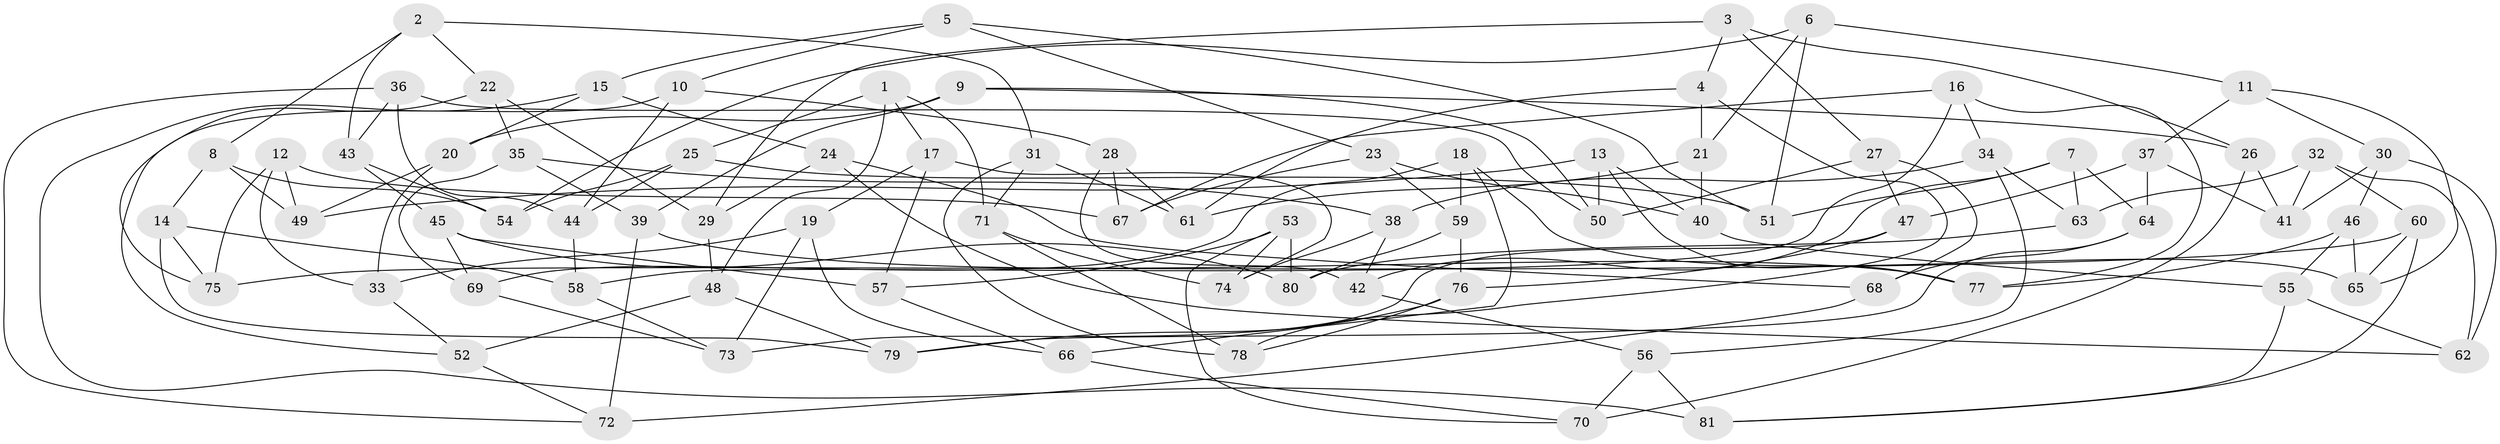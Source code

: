 // Generated by graph-tools (version 1.1) at 2025/02/03/09/25 03:02:55]
// undirected, 81 vertices, 162 edges
graph export_dot {
graph [start="1"]
  node [color=gray90,style=filled];
  1;
  2;
  3;
  4;
  5;
  6;
  7;
  8;
  9;
  10;
  11;
  12;
  13;
  14;
  15;
  16;
  17;
  18;
  19;
  20;
  21;
  22;
  23;
  24;
  25;
  26;
  27;
  28;
  29;
  30;
  31;
  32;
  33;
  34;
  35;
  36;
  37;
  38;
  39;
  40;
  41;
  42;
  43;
  44;
  45;
  46;
  47;
  48;
  49;
  50;
  51;
  52;
  53;
  54;
  55;
  56;
  57;
  58;
  59;
  60;
  61;
  62;
  63;
  64;
  65;
  66;
  67;
  68;
  69;
  70;
  71;
  72;
  73;
  74;
  75;
  76;
  77;
  78;
  79;
  80;
  81;
  1 -- 17;
  1 -- 25;
  1 -- 48;
  1 -- 71;
  2 -- 22;
  2 -- 43;
  2 -- 31;
  2 -- 8;
  3 -- 26;
  3 -- 4;
  3 -- 27;
  3 -- 29;
  4 -- 78;
  4 -- 61;
  4 -- 21;
  5 -- 51;
  5 -- 10;
  5 -- 23;
  5 -- 15;
  6 -- 21;
  6 -- 54;
  6 -- 11;
  6 -- 51;
  7 -- 51;
  7 -- 64;
  7 -- 63;
  7 -- 42;
  8 -- 14;
  8 -- 54;
  8 -- 49;
  9 -- 20;
  9 -- 26;
  9 -- 39;
  9 -- 50;
  10 -- 44;
  10 -- 52;
  10 -- 28;
  11 -- 37;
  11 -- 30;
  11 -- 65;
  12 -- 75;
  12 -- 67;
  12 -- 33;
  12 -- 49;
  13 -- 50;
  13 -- 77;
  13 -- 49;
  13 -- 40;
  14 -- 79;
  14 -- 75;
  14 -- 58;
  15 -- 81;
  15 -- 24;
  15 -- 20;
  16 -- 58;
  16 -- 67;
  16 -- 34;
  16 -- 77;
  17 -- 57;
  17 -- 74;
  17 -- 19;
  18 -- 69;
  18 -- 66;
  18 -- 65;
  18 -- 59;
  19 -- 66;
  19 -- 73;
  19 -- 33;
  20 -- 33;
  20 -- 49;
  21 -- 61;
  21 -- 40;
  22 -- 29;
  22 -- 75;
  22 -- 35;
  23 -- 40;
  23 -- 59;
  23 -- 67;
  24 -- 29;
  24 -- 68;
  24 -- 62;
  25 -- 51;
  25 -- 44;
  25 -- 54;
  26 -- 70;
  26 -- 41;
  27 -- 68;
  27 -- 47;
  27 -- 50;
  28 -- 42;
  28 -- 61;
  28 -- 67;
  29 -- 48;
  30 -- 46;
  30 -- 41;
  30 -- 62;
  31 -- 78;
  31 -- 61;
  31 -- 71;
  32 -- 60;
  32 -- 41;
  32 -- 62;
  32 -- 63;
  33 -- 52;
  34 -- 38;
  34 -- 63;
  34 -- 56;
  35 -- 39;
  35 -- 69;
  35 -- 38;
  36 -- 44;
  36 -- 43;
  36 -- 50;
  36 -- 72;
  37 -- 64;
  37 -- 47;
  37 -- 41;
  38 -- 42;
  38 -- 74;
  39 -- 72;
  39 -- 77;
  40 -- 55;
  42 -- 56;
  43 -- 45;
  43 -- 54;
  44 -- 58;
  45 -- 69;
  45 -- 80;
  45 -- 57;
  46 -- 65;
  46 -- 55;
  46 -- 77;
  47 -- 73;
  47 -- 76;
  48 -- 79;
  48 -- 52;
  52 -- 72;
  53 -- 70;
  53 -- 74;
  53 -- 57;
  53 -- 80;
  55 -- 81;
  55 -- 62;
  56 -- 81;
  56 -- 70;
  57 -- 66;
  58 -- 73;
  59 -- 80;
  59 -- 76;
  60 -- 65;
  60 -- 81;
  60 -- 75;
  63 -- 80;
  64 -- 79;
  64 -- 68;
  66 -- 70;
  68 -- 72;
  69 -- 73;
  71 -- 78;
  71 -- 74;
  76 -- 78;
  76 -- 79;
}
